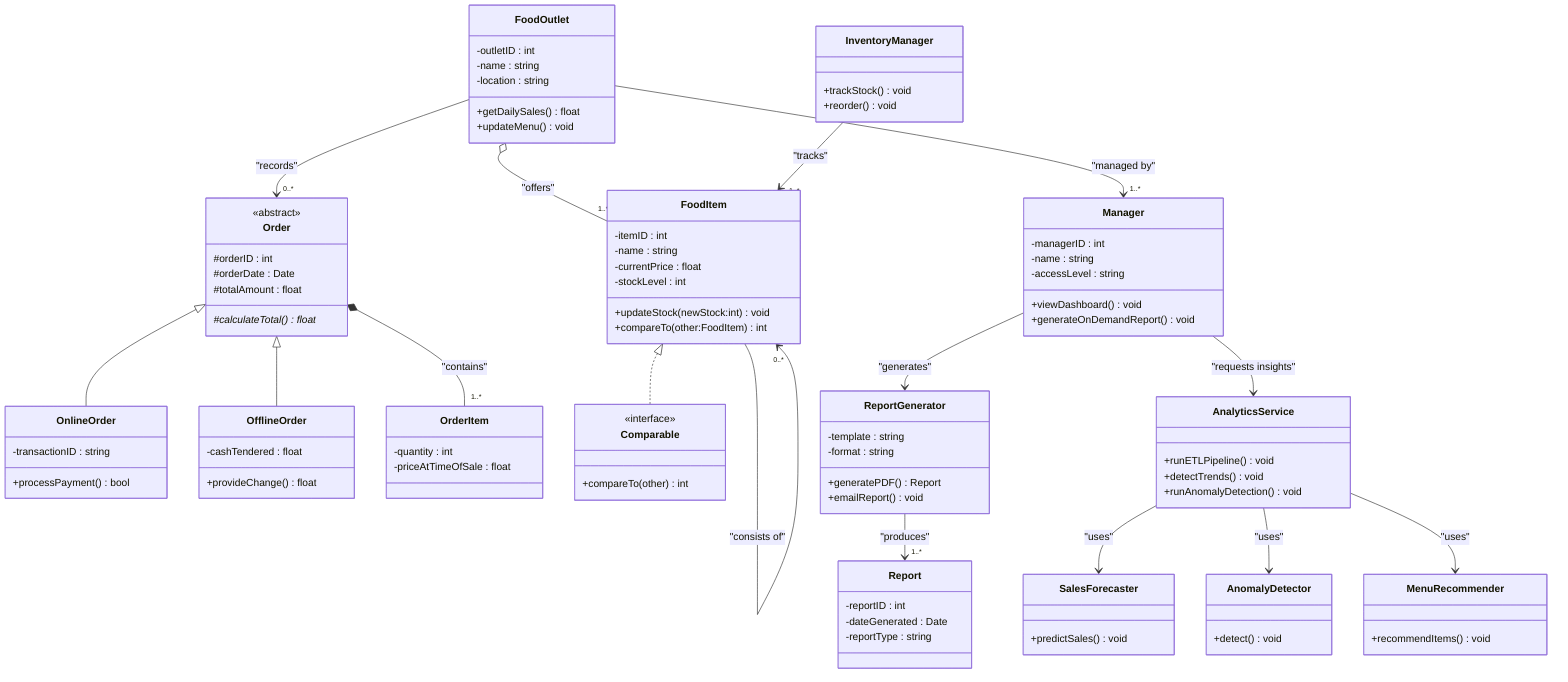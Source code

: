classDiagram
%% =====================
%% Core Ordering Classes
%% =====================

class Order {
  <<abstract>>
  #orderID : int
  #orderDate : Date
  #totalAmount : float
  #calculateTotal() float*
}

class OnlineOrder {
  -transactionID : string
  +processPayment() bool
}

class OfflineOrder {
  -cashTendered : float
  +provideChange() float
}

class OrderItem {
  -quantity : int
  -priceAtTimeOfSale : float
}

class FoodItem {
  -itemID : int
  -name : string
  -currentPrice : float
  -stockLevel : int
  +updateStock(newStock:int) void
  +compareTo(other:FoodItem) int
}

class Comparable {
  <<interface>>
  +compareTo(other) int
}

%% =====================
%% Outlet & Management
%% =====================

class FoodOutlet {
  -outletID : int
  -name : string
  -location : string
  +getDailySales() float
  +updateMenu() void
}

class Manager {
  -managerID : int
  -name : string
  -accessLevel : string
  +viewDashboard() void
  +generateOnDemandReport() void
}

%% =====================
%% Analytics & Reporting
%% =====================

class AnalyticsService {
  +runETLPipeline() void
  +detectTrends() void
  +runAnomalyDetection() void
}

class ReportGenerator {
  -template : string
  -format : string
  +generatePDF() Report
  +emailReport() void
}

class Report {
  -reportID : int
  -dateGenerated : Date
  -reportType : string
}

class SalesForecaster {
  +predictSales() void
}

class AnomalyDetector {
  +detect() void
}

class MenuRecommender {
  +recommendItems() void
}

class InventoryManager {
  +trackStock() void
  +reorder() void
}

%% =====================
%% Relationships
%% =====================

%% Inheritance (Generalization)
Order <|-- OnlineOrder
Order <|-- OfflineOrder

%% Composition (Order composed of OrderItems)
Order *-- "1..*" OrderItem : "contains"

%% Aggregation (FoodOutlet has FoodItems)
FoodOutlet o-- "1..*" FoodItem : "offers"

%% Reflexive Association (FoodItem combos)
FoodItem --> "0..*" FoodItem : "consists of"

%% FoodOutlet receives Orders
FoodOutlet --> "0..*" Order : "records"

%% Directed Association (Manager uses ReportGenerator to produce Reports)
Manager --> ReportGenerator : "generates"
ReportGenerator --> "1..*" Report : "produces"

%% AnalyticsService delegates to submodules
AnalyticsService --> SalesForecaster : "uses"
AnalyticsService --> AnomalyDetector : "uses"
AnalyticsService --> MenuRecommender : "uses"

%% InventoryManager tracks FoodItems
InventoryManager --> "1..*" FoodItem : "tracks"

%% Manager interacts with AnalyticsService
Manager --> AnalyticsService : "requests insights"

%% FoodOutlet managed by Manager
FoodOutlet --> "1..*" Manager : "managed by"

%% Interface implementation
FoodItem <|.. Comparable
